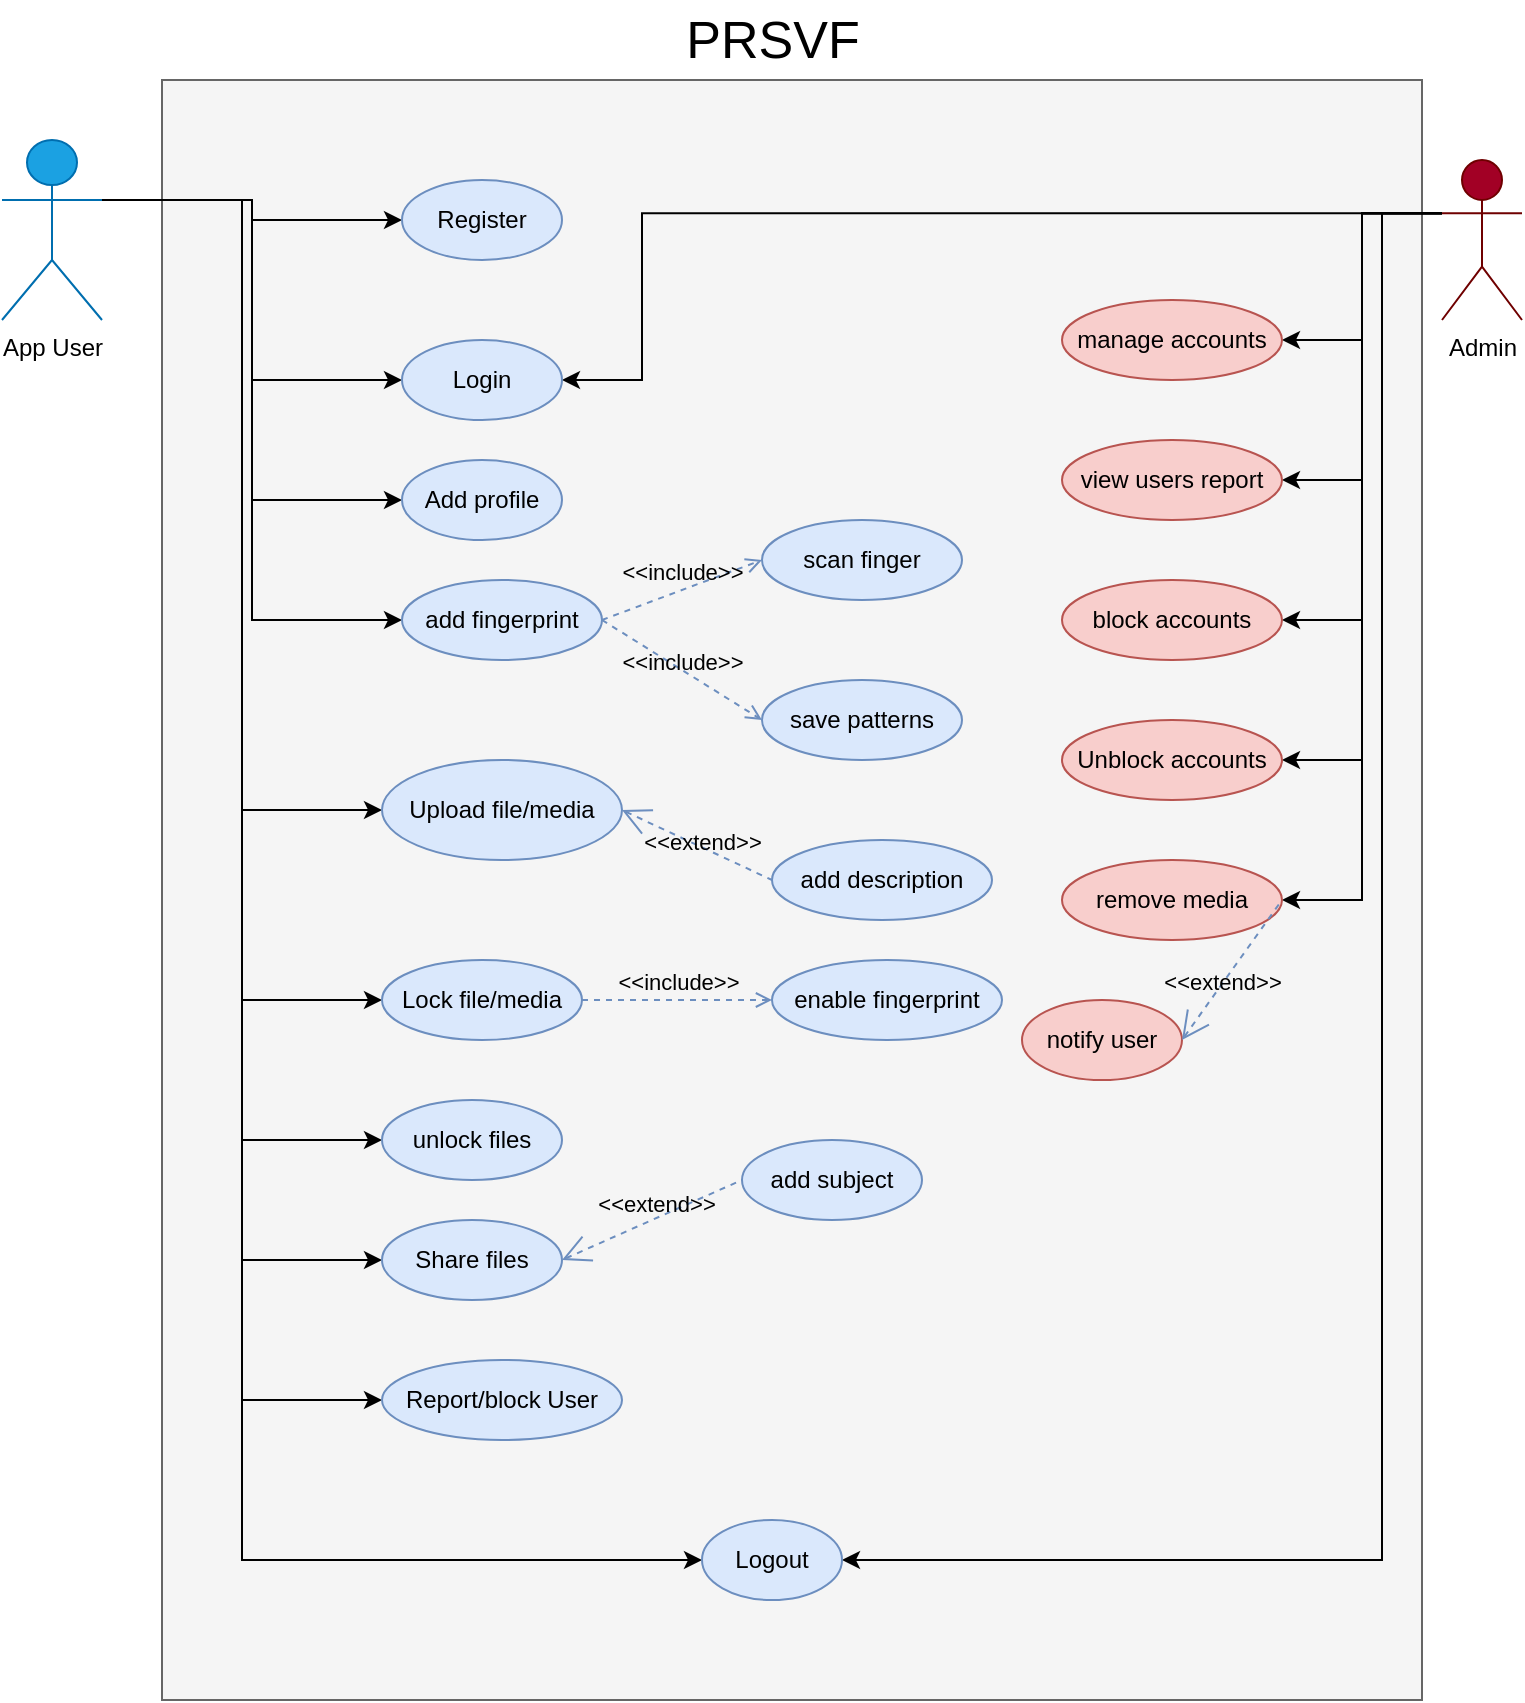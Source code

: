 <mxfile version="18.1.3" type="device"><diagram id="SOr1pHOkPlqCqxzLlWTk" name="Page-1"><mxGraphModel dx="1234" dy="740" grid="1" gridSize="10" guides="1" tooltips="1" connect="1" arrows="1" fold="1" page="1" pageScale="1" pageWidth="850" pageHeight="1100" math="0" shadow="0"><root><mxCell id="0"/><mxCell id="1" parent="0"/><mxCell id="qr9n0nMzwZhkPf2EbVDB-50" value="" style="rounded=0;whiteSpace=wrap;html=1;fontSize=26;fillColor=#f5f5f5;strokeColor=#666666;fontColor=#333333;" vertex="1" parent="1"><mxGeometry x="120" y="40" width="630" height="810" as="geometry"/></mxCell><mxCell id="qr9n0nMzwZhkPf2EbVDB-10" style="edgeStyle=orthogonalEdgeStyle;rounded=0;orthogonalLoop=1;jettySize=auto;html=1;exitX=1;exitY=0.333;exitDx=0;exitDy=0;exitPerimeter=0;entryX=0;entryY=0.5;entryDx=0;entryDy=0;" edge="1" parent="1" source="qr9n0nMzwZhkPf2EbVDB-1" target="qr9n0nMzwZhkPf2EbVDB-3"><mxGeometry relative="1" as="geometry"/></mxCell><mxCell id="qr9n0nMzwZhkPf2EbVDB-11" style="edgeStyle=orthogonalEdgeStyle;rounded=0;orthogonalLoop=1;jettySize=auto;html=1;exitX=1;exitY=0.333;exitDx=0;exitDy=0;exitPerimeter=0;entryX=0;entryY=0.5;entryDx=0;entryDy=0;" edge="1" parent="1" source="qr9n0nMzwZhkPf2EbVDB-1" target="qr9n0nMzwZhkPf2EbVDB-4"><mxGeometry relative="1" as="geometry"/></mxCell><mxCell id="qr9n0nMzwZhkPf2EbVDB-12" style="edgeStyle=orthogonalEdgeStyle;rounded=0;orthogonalLoop=1;jettySize=auto;html=1;exitX=1;exitY=0.333;exitDx=0;exitDy=0;exitPerimeter=0;entryX=0;entryY=0.5;entryDx=0;entryDy=0;" edge="1" parent="1" source="qr9n0nMzwZhkPf2EbVDB-1" target="qr9n0nMzwZhkPf2EbVDB-5"><mxGeometry relative="1" as="geometry"/></mxCell><mxCell id="qr9n0nMzwZhkPf2EbVDB-19" style="edgeStyle=orthogonalEdgeStyle;rounded=0;orthogonalLoop=1;jettySize=auto;html=1;exitX=1;exitY=0.333;exitDx=0;exitDy=0;exitPerimeter=0;entryX=0;entryY=0.5;entryDx=0;entryDy=0;" edge="1" parent="1" source="qr9n0nMzwZhkPf2EbVDB-1" target="qr9n0nMzwZhkPf2EbVDB-17"><mxGeometry relative="1" as="geometry"/></mxCell><mxCell id="qr9n0nMzwZhkPf2EbVDB-22" style="edgeStyle=orthogonalEdgeStyle;rounded=0;orthogonalLoop=1;jettySize=auto;html=1;exitX=1;exitY=0.333;exitDx=0;exitDy=0;exitPerimeter=0;entryX=0;entryY=0.5;entryDx=0;entryDy=0;" edge="1" parent="1" source="qr9n0nMzwZhkPf2EbVDB-1" target="qr9n0nMzwZhkPf2EbVDB-21"><mxGeometry relative="1" as="geometry"/></mxCell><mxCell id="qr9n0nMzwZhkPf2EbVDB-26" style="edgeStyle=orthogonalEdgeStyle;rounded=0;orthogonalLoop=1;jettySize=auto;html=1;exitX=1;exitY=0.333;exitDx=0;exitDy=0;exitPerimeter=0;entryX=0;entryY=0.5;entryDx=0;entryDy=0;fontSize=26;" edge="1" parent="1" source="qr9n0nMzwZhkPf2EbVDB-1" target="qr9n0nMzwZhkPf2EbVDB-25"><mxGeometry relative="1" as="geometry"/></mxCell><mxCell id="qr9n0nMzwZhkPf2EbVDB-27" style="edgeStyle=orthogonalEdgeStyle;rounded=0;orthogonalLoop=1;jettySize=auto;html=1;exitX=1;exitY=0.333;exitDx=0;exitDy=0;exitPerimeter=0;entryX=0;entryY=0.5;entryDx=0;entryDy=0;fontSize=26;" edge="1" parent="1" source="qr9n0nMzwZhkPf2EbVDB-1" target="qr9n0nMzwZhkPf2EbVDB-13"><mxGeometry relative="1" as="geometry"/></mxCell><mxCell id="qr9n0nMzwZhkPf2EbVDB-31" style="edgeStyle=orthogonalEdgeStyle;rounded=0;orthogonalLoop=1;jettySize=auto;html=1;exitX=1;exitY=0.333;exitDx=0;exitDy=0;exitPerimeter=0;entryX=0;entryY=0.5;entryDx=0;entryDy=0;fontSize=26;" edge="1" parent="1" source="qr9n0nMzwZhkPf2EbVDB-1" target="qr9n0nMzwZhkPf2EbVDB-30"><mxGeometry relative="1" as="geometry"/></mxCell><mxCell id="qr9n0nMzwZhkPf2EbVDB-33" style="edgeStyle=orthogonalEdgeStyle;rounded=0;orthogonalLoop=1;jettySize=auto;html=1;exitX=1;exitY=0.333;exitDx=0;exitDy=0;exitPerimeter=0;entryX=0;entryY=0.5;entryDx=0;entryDy=0;fontSize=26;" edge="1" parent="1" source="qr9n0nMzwZhkPf2EbVDB-1" target="qr9n0nMzwZhkPf2EbVDB-32"><mxGeometry relative="1" as="geometry"><Array as="points"><mxPoint x="160" y="100"/><mxPoint x="160" y="780"/></Array></mxGeometry></mxCell><mxCell id="qr9n0nMzwZhkPf2EbVDB-37" style="edgeStyle=orthogonalEdgeStyle;rounded=0;orthogonalLoop=1;jettySize=auto;html=1;exitX=1;exitY=0.333;exitDx=0;exitDy=0;exitPerimeter=0;entryX=0;entryY=0.5;entryDx=0;entryDy=0;fontSize=26;" edge="1" parent="1" source="qr9n0nMzwZhkPf2EbVDB-1" target="qr9n0nMzwZhkPf2EbVDB-36"><mxGeometry relative="1" as="geometry"/></mxCell><mxCell id="qr9n0nMzwZhkPf2EbVDB-1" value="&lt;font color=&quot;#000000&quot;&gt;App User&lt;/font&gt;" style="shape=umlActor;verticalLabelPosition=bottom;verticalAlign=top;html=1;outlineConnect=0;fillColor=#1ba1e2;fontColor=#ffffff;strokeColor=#006EAF;" vertex="1" parent="1"><mxGeometry x="40" y="70" width="50" height="90" as="geometry"/></mxCell><mxCell id="qr9n0nMzwZhkPf2EbVDB-23" style="edgeStyle=orthogonalEdgeStyle;rounded=0;orthogonalLoop=1;jettySize=auto;html=1;exitX=0;exitY=0.333;exitDx=0;exitDy=0;exitPerimeter=0;entryX=1;entryY=0.5;entryDx=0;entryDy=0;" edge="1" parent="1" source="qr9n0nMzwZhkPf2EbVDB-2" target="qr9n0nMzwZhkPf2EbVDB-4"><mxGeometry relative="1" as="geometry"><Array as="points"><mxPoint x="360" y="107"/><mxPoint x="360" y="190"/></Array></mxGeometry></mxCell><mxCell id="qr9n0nMzwZhkPf2EbVDB-34" style="edgeStyle=orthogonalEdgeStyle;rounded=0;orthogonalLoop=1;jettySize=auto;html=1;exitX=0;exitY=0.333;exitDx=0;exitDy=0;exitPerimeter=0;entryX=1;entryY=0.5;entryDx=0;entryDy=0;fontSize=26;" edge="1" parent="1" source="qr9n0nMzwZhkPf2EbVDB-2" target="qr9n0nMzwZhkPf2EbVDB-32"><mxGeometry relative="1" as="geometry"><Array as="points"><mxPoint x="730" y="107"/><mxPoint x="730" y="780"/></Array></mxGeometry></mxCell><mxCell id="qr9n0nMzwZhkPf2EbVDB-41" style="edgeStyle=orthogonalEdgeStyle;rounded=0;orthogonalLoop=1;jettySize=auto;html=1;exitX=0;exitY=0.333;exitDx=0;exitDy=0;exitPerimeter=0;entryX=1;entryY=0.5;entryDx=0;entryDy=0;fontSize=26;" edge="1" parent="1" source="qr9n0nMzwZhkPf2EbVDB-2" target="qr9n0nMzwZhkPf2EbVDB-35"><mxGeometry relative="1" as="geometry"/></mxCell><mxCell id="qr9n0nMzwZhkPf2EbVDB-42" style="edgeStyle=orthogonalEdgeStyle;rounded=0;orthogonalLoop=1;jettySize=auto;html=1;exitX=0;exitY=0.333;exitDx=0;exitDy=0;exitPerimeter=0;entryX=1;entryY=0.5;entryDx=0;entryDy=0;fontSize=26;" edge="1" parent="1" source="qr9n0nMzwZhkPf2EbVDB-2" target="qr9n0nMzwZhkPf2EbVDB-38"><mxGeometry relative="1" as="geometry"/></mxCell><mxCell id="qr9n0nMzwZhkPf2EbVDB-43" style="edgeStyle=orthogonalEdgeStyle;rounded=0;orthogonalLoop=1;jettySize=auto;html=1;exitX=0;exitY=0.333;exitDx=0;exitDy=0;exitPerimeter=0;entryX=1;entryY=0.5;entryDx=0;entryDy=0;fontSize=26;" edge="1" parent="1" source="qr9n0nMzwZhkPf2EbVDB-2" target="qr9n0nMzwZhkPf2EbVDB-39"><mxGeometry relative="1" as="geometry"/></mxCell><mxCell id="qr9n0nMzwZhkPf2EbVDB-44" style="edgeStyle=orthogonalEdgeStyle;rounded=0;orthogonalLoop=1;jettySize=auto;html=1;exitX=0;exitY=0.333;exitDx=0;exitDy=0;exitPerimeter=0;entryX=1;entryY=0.5;entryDx=0;entryDy=0;fontSize=26;" edge="1" parent="1" source="qr9n0nMzwZhkPf2EbVDB-2" target="qr9n0nMzwZhkPf2EbVDB-40"><mxGeometry relative="1" as="geometry"/></mxCell><mxCell id="qr9n0nMzwZhkPf2EbVDB-49" style="edgeStyle=orthogonalEdgeStyle;rounded=0;orthogonalLoop=1;jettySize=auto;html=1;exitX=0;exitY=0.333;exitDx=0;exitDy=0;exitPerimeter=0;entryX=1;entryY=0.5;entryDx=0;entryDy=0;fontSize=26;fontColor=#000000;" edge="1" parent="1" source="qr9n0nMzwZhkPf2EbVDB-2" target="qr9n0nMzwZhkPf2EbVDB-45"><mxGeometry relative="1" as="geometry"/></mxCell><mxCell id="qr9n0nMzwZhkPf2EbVDB-2" value="&lt;font color=&quot;#000000&quot;&gt;Admin&lt;/font&gt;" style="shape=umlActor;verticalLabelPosition=bottom;verticalAlign=top;html=1;outlineConnect=0;fillColor=#a20025;fontColor=#ffffff;strokeColor=#6F0000;" vertex="1" parent="1"><mxGeometry x="760" y="80" width="40" height="80" as="geometry"/></mxCell><mxCell id="qr9n0nMzwZhkPf2EbVDB-3" value="Register" style="ellipse;whiteSpace=wrap;html=1;fillColor=#dae8fc;strokeColor=#6c8ebf;" vertex="1" parent="1"><mxGeometry x="240" y="90" width="80" height="40" as="geometry"/></mxCell><mxCell id="qr9n0nMzwZhkPf2EbVDB-4" value="Login" style="ellipse;whiteSpace=wrap;html=1;fillColor=#dae8fc;strokeColor=#6c8ebf;" vertex="1" parent="1"><mxGeometry x="240" y="170" width="80" height="40" as="geometry"/></mxCell><mxCell id="qr9n0nMzwZhkPf2EbVDB-5" value="add fingerprint" style="ellipse;whiteSpace=wrap;html=1;fillColor=#dae8fc;strokeColor=#6c8ebf;" vertex="1" parent="1"><mxGeometry x="240" y="290" width="100" height="40" as="geometry"/></mxCell><mxCell id="qr9n0nMzwZhkPf2EbVDB-6" value="scan finger" style="ellipse;whiteSpace=wrap;html=1;fillColor=#dae8fc;strokeColor=#6c8ebf;" vertex="1" parent="1"><mxGeometry x="420" y="260" width="100" height="40" as="geometry"/></mxCell><mxCell id="qr9n0nMzwZhkPf2EbVDB-7" value="save patterns" style="ellipse;whiteSpace=wrap;html=1;fillColor=#dae8fc;strokeColor=#6c8ebf;" vertex="1" parent="1"><mxGeometry x="420" y="340" width="100" height="40" as="geometry"/></mxCell><mxCell id="qr9n0nMzwZhkPf2EbVDB-8" value="&amp;lt;&amp;lt;include&amp;gt;&amp;gt;" style="html=1;verticalAlign=bottom;labelBackgroundColor=none;endArrow=open;endFill=0;dashed=1;rounded=0;entryX=0;entryY=0.5;entryDx=0;entryDy=0;exitX=1;exitY=0.5;exitDx=0;exitDy=0;fillColor=#dae8fc;strokeColor=#6c8ebf;" edge="1" parent="1" source="qr9n0nMzwZhkPf2EbVDB-5" target="qr9n0nMzwZhkPf2EbVDB-6"><mxGeometry width="160" relative="1" as="geometry"><mxPoint x="230" y="330" as="sourcePoint"/><mxPoint x="390" y="330" as="targetPoint"/></mxGeometry></mxCell><mxCell id="qr9n0nMzwZhkPf2EbVDB-9" value="&amp;lt;&amp;lt;include&amp;gt;&amp;gt;" style="html=1;verticalAlign=bottom;labelBackgroundColor=none;endArrow=open;endFill=0;dashed=1;rounded=0;entryX=0;entryY=0.5;entryDx=0;entryDy=0;exitX=1;exitY=0.5;exitDx=0;exitDy=0;fillColor=#dae8fc;strokeColor=#6c8ebf;" edge="1" parent="1" source="qr9n0nMzwZhkPf2EbVDB-5" target="qr9n0nMzwZhkPf2EbVDB-7"><mxGeometry x="0.056" y="-4" width="160" relative="1" as="geometry"><mxPoint x="330" y="390" as="sourcePoint"/><mxPoint x="410" y="360" as="targetPoint"/><mxPoint as="offset"/></mxGeometry></mxCell><mxCell id="qr9n0nMzwZhkPf2EbVDB-13" value="Upload file/media" style="ellipse;whiteSpace=wrap;html=1;fillColor=#dae8fc;strokeColor=#6c8ebf;" vertex="1" parent="1"><mxGeometry x="230" y="380" width="120" height="50" as="geometry"/></mxCell><mxCell id="qr9n0nMzwZhkPf2EbVDB-14" value="add description" style="ellipse;whiteSpace=wrap;html=1;fillColor=#dae8fc;strokeColor=#6c8ebf;" vertex="1" parent="1"><mxGeometry x="425" y="420" width="110" height="40" as="geometry"/></mxCell><mxCell id="qr9n0nMzwZhkPf2EbVDB-15" value="&amp;lt;&amp;lt;extend&amp;gt;&amp;gt;" style="edgeStyle=none;html=1;startArrow=open;endArrow=none;startSize=12;verticalAlign=bottom;dashed=1;labelBackgroundColor=none;rounded=0;entryX=0;entryY=0.5;entryDx=0;entryDy=0;exitX=1;exitY=0.5;exitDx=0;exitDy=0;fillColor=#dae8fc;strokeColor=#6c8ebf;" edge="1" parent="1" source="qr9n0nMzwZhkPf2EbVDB-13" target="qr9n0nMzwZhkPf2EbVDB-14"><mxGeometry x="0.131" y="-6" width="160" relative="1" as="geometry"><mxPoint x="310" y="540" as="sourcePoint"/><mxPoint x="470" y="540" as="targetPoint"/><mxPoint as="offset"/></mxGeometry></mxCell><mxCell id="qr9n0nMzwZhkPf2EbVDB-17" value="Lock file/media" style="ellipse;whiteSpace=wrap;html=1;fillColor=#dae8fc;strokeColor=#6c8ebf;" vertex="1" parent="1"><mxGeometry x="230" y="480" width="100" height="40" as="geometry"/></mxCell><mxCell id="qr9n0nMzwZhkPf2EbVDB-18" value="enable fingerprint" style="ellipse;whiteSpace=wrap;html=1;fillColor=#dae8fc;strokeColor=#6c8ebf;" vertex="1" parent="1"><mxGeometry x="425" y="480" width="115" height="40" as="geometry"/></mxCell><mxCell id="qr9n0nMzwZhkPf2EbVDB-20" value="&amp;lt;&amp;lt;include&amp;gt;&amp;gt;" style="html=1;verticalAlign=bottom;labelBackgroundColor=none;endArrow=open;endFill=0;dashed=1;rounded=0;entryX=0;entryY=0.5;entryDx=0;entryDy=0;exitX=1;exitY=0.5;exitDx=0;exitDy=0;fillColor=#dae8fc;strokeColor=#6c8ebf;" edge="1" parent="1" source="qr9n0nMzwZhkPf2EbVDB-17" target="qr9n0nMzwZhkPf2EbVDB-18"><mxGeometry width="160" relative="1" as="geometry"><mxPoint x="320" y="570" as="sourcePoint"/><mxPoint x="400" y="540" as="targetPoint"/></mxGeometry></mxCell><mxCell id="qr9n0nMzwZhkPf2EbVDB-21" value="Share files" style="ellipse;whiteSpace=wrap;html=1;fillColor=#dae8fc;strokeColor=#6c8ebf;" vertex="1" parent="1"><mxGeometry x="230" y="610" width="90" height="40" as="geometry"/></mxCell><mxCell id="qr9n0nMzwZhkPf2EbVDB-24" value="PRSVF" style="text;html=1;align=center;verticalAlign=middle;resizable=0;points=[];autosize=1;strokeColor=none;fillColor=none;fontSize=26;" vertex="1" parent="1"><mxGeometry x="375" width="100" height="40" as="geometry"/></mxCell><mxCell id="qr9n0nMzwZhkPf2EbVDB-25" value="unlock files" style="ellipse;whiteSpace=wrap;html=1;fillColor=#dae8fc;strokeColor=#6c8ebf;" vertex="1" parent="1"><mxGeometry x="230" y="550" width="90" height="40" as="geometry"/></mxCell><mxCell id="qr9n0nMzwZhkPf2EbVDB-28" value="add subject" style="ellipse;whiteSpace=wrap;html=1;fillColor=#dae8fc;strokeColor=#6c8ebf;" vertex="1" parent="1"><mxGeometry x="410" y="570" width="90" height="40" as="geometry"/></mxCell><mxCell id="qr9n0nMzwZhkPf2EbVDB-29" value="&amp;lt;&amp;lt;extend&amp;gt;&amp;gt;" style="edgeStyle=none;html=1;startArrow=open;endArrow=none;startSize=12;verticalAlign=bottom;dashed=1;labelBackgroundColor=none;rounded=0;entryX=0;entryY=0.5;entryDx=0;entryDy=0;exitX=1;exitY=0.5;exitDx=0;exitDy=0;fillColor=#dae8fc;strokeColor=#6c8ebf;" edge="1" parent="1" source="qr9n0nMzwZhkPf2EbVDB-21" target="qr9n0nMzwZhkPf2EbVDB-28"><mxGeometry x="0.027" y="-2" width="160" relative="1" as="geometry"><mxPoint x="350" y="533" as="sourcePoint"/><mxPoint x="425" y="568" as="targetPoint"/><mxPoint as="offset"/></mxGeometry></mxCell><mxCell id="qr9n0nMzwZhkPf2EbVDB-30" value="Add profile" style="ellipse;whiteSpace=wrap;html=1;fillColor=#dae8fc;strokeColor=#6c8ebf;" vertex="1" parent="1"><mxGeometry x="240" y="230" width="80" height="40" as="geometry"/></mxCell><mxCell id="qr9n0nMzwZhkPf2EbVDB-32" value="Logout" style="ellipse;whiteSpace=wrap;html=1;fillColor=#dae8fc;strokeColor=#6c8ebf;" vertex="1" parent="1"><mxGeometry x="390" y="760" width="70" height="40" as="geometry"/></mxCell><mxCell id="qr9n0nMzwZhkPf2EbVDB-35" value="manage accounts" style="ellipse;whiteSpace=wrap;html=1;fillColor=#f8cecc;strokeColor=#b85450;" vertex="1" parent="1"><mxGeometry x="570" y="150" width="110" height="40" as="geometry"/></mxCell><mxCell id="qr9n0nMzwZhkPf2EbVDB-36" value="Report/block User" style="ellipse;whiteSpace=wrap;html=1;fillColor=#dae8fc;strokeColor=#6c8ebf;" vertex="1" parent="1"><mxGeometry x="230" y="680" width="120" height="40" as="geometry"/></mxCell><mxCell id="qr9n0nMzwZhkPf2EbVDB-38" value="view users report" style="ellipse;whiteSpace=wrap;html=1;fillColor=#f8cecc;strokeColor=#b85450;" vertex="1" parent="1"><mxGeometry x="570" y="220" width="110" height="40" as="geometry"/></mxCell><mxCell id="qr9n0nMzwZhkPf2EbVDB-39" value="block accounts" style="ellipse;whiteSpace=wrap;html=1;fillColor=#f8cecc;strokeColor=#b85450;" vertex="1" parent="1"><mxGeometry x="570" y="290" width="110" height="40" as="geometry"/></mxCell><mxCell id="qr9n0nMzwZhkPf2EbVDB-40" value="Unblock accounts" style="ellipse;whiteSpace=wrap;html=1;fillColor=#f8cecc;strokeColor=#b85450;" vertex="1" parent="1"><mxGeometry x="570" y="360" width="110" height="40" as="geometry"/></mxCell><mxCell id="qr9n0nMzwZhkPf2EbVDB-45" value="remove media" style="ellipse;whiteSpace=wrap;html=1;fillColor=#f8cecc;strokeColor=#b85450;" vertex="1" parent="1"><mxGeometry x="570" y="430" width="110" height="40" as="geometry"/></mxCell><mxCell id="qr9n0nMzwZhkPf2EbVDB-46" value="notify user" style="ellipse;whiteSpace=wrap;html=1;fillColor=#f8cecc;strokeColor=#b85450;" vertex="1" parent="1"><mxGeometry x="550" y="500" width="80" height="40" as="geometry"/></mxCell><mxCell id="qr9n0nMzwZhkPf2EbVDB-48" value="&amp;lt;&amp;lt;extend&amp;gt;&amp;gt;" style="edgeStyle=none;html=1;startArrow=open;endArrow=none;startSize=12;verticalAlign=bottom;dashed=1;labelBackgroundColor=none;rounded=0;entryX=1;entryY=0.5;entryDx=0;entryDy=0;exitX=1;exitY=0.5;exitDx=0;exitDy=0;fillColor=#dae8fc;strokeColor=#6c8ebf;" edge="1" parent="1" source="qr9n0nMzwZhkPf2EbVDB-46" target="qr9n0nMzwZhkPf2EbVDB-45"><mxGeometry x="-0.351" y="-5" width="160" relative="1" as="geometry"><mxPoint x="330" y="640" as="sourcePoint"/><mxPoint x="420" y="600" as="targetPoint"/><mxPoint as="offset"/></mxGeometry></mxCell></root></mxGraphModel></diagram></mxfile>
